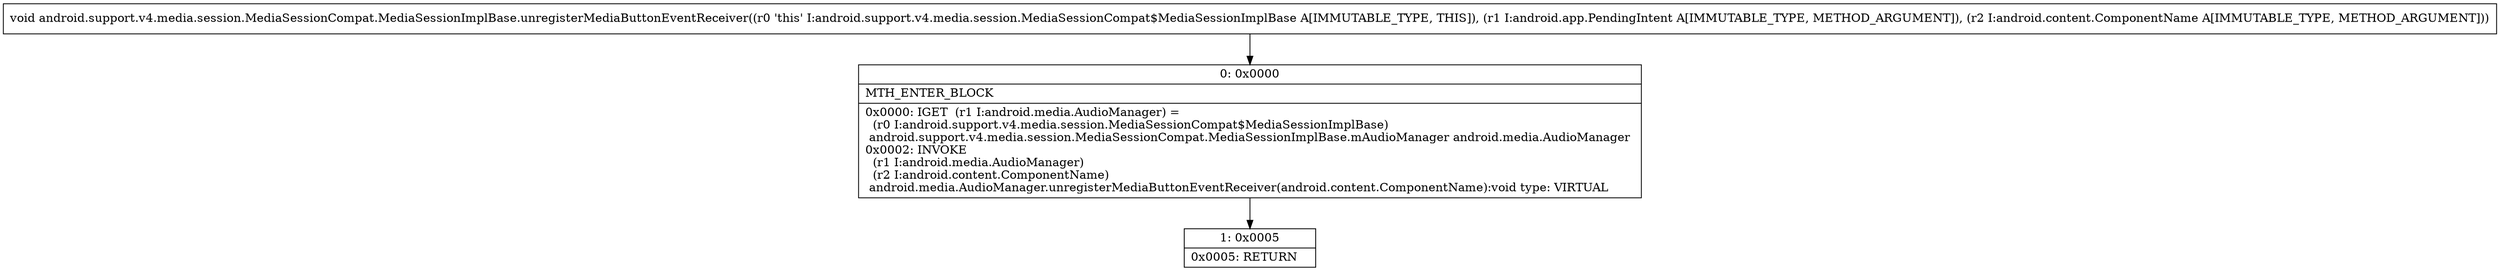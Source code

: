 digraph "CFG forandroid.support.v4.media.session.MediaSessionCompat.MediaSessionImplBase.unregisterMediaButtonEventReceiver(Landroid\/app\/PendingIntent;Landroid\/content\/ComponentName;)V" {
Node_0 [shape=record,label="{0\:\ 0x0000|MTH_ENTER_BLOCK\l|0x0000: IGET  (r1 I:android.media.AudioManager) = \l  (r0 I:android.support.v4.media.session.MediaSessionCompat$MediaSessionImplBase)\l android.support.v4.media.session.MediaSessionCompat.MediaSessionImplBase.mAudioManager android.media.AudioManager \l0x0002: INVOKE  \l  (r1 I:android.media.AudioManager)\l  (r2 I:android.content.ComponentName)\l android.media.AudioManager.unregisterMediaButtonEventReceiver(android.content.ComponentName):void type: VIRTUAL \l}"];
Node_1 [shape=record,label="{1\:\ 0x0005|0x0005: RETURN   \l}"];
MethodNode[shape=record,label="{void android.support.v4.media.session.MediaSessionCompat.MediaSessionImplBase.unregisterMediaButtonEventReceiver((r0 'this' I:android.support.v4.media.session.MediaSessionCompat$MediaSessionImplBase A[IMMUTABLE_TYPE, THIS]), (r1 I:android.app.PendingIntent A[IMMUTABLE_TYPE, METHOD_ARGUMENT]), (r2 I:android.content.ComponentName A[IMMUTABLE_TYPE, METHOD_ARGUMENT])) }"];
MethodNode -> Node_0;
Node_0 -> Node_1;
}


